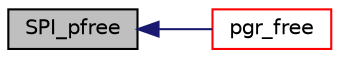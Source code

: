 digraph "SPI_pfree"
{
  edge [fontname="Helvetica",fontsize="10",labelfontname="Helvetica",labelfontsize="10"];
  node [fontname="Helvetica",fontsize="10",shape=record];
  rankdir="LR";
  Node393 [label="SPI_pfree",height=0.2,width=0.4,color="black", fillcolor="grey75", style="filled", fontcolor="black"];
  Node393 -> Node394 [dir="back",color="midnightblue",fontsize="10",style="solid",fontname="Helvetica"];
  Node394 [label="pgr_free",height=0.2,width=0.4,color="red", fillcolor="white", style="filled",URL="$pgr__alloc_8hpp.html#aae87e343d8516ca2c6a60dcfbbf7fde6"];
}
